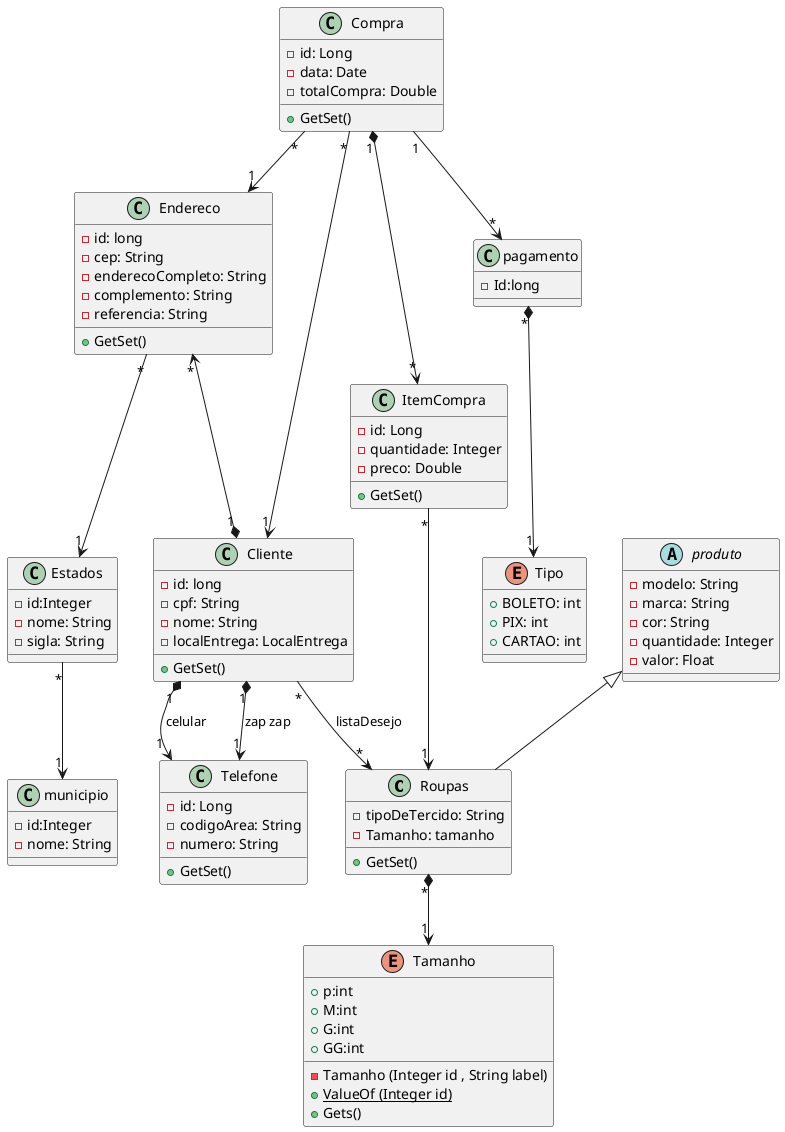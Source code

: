 @startuml UML

class Roupas{
    - tipoDeTercido: String
    - Tamanho: tamanho

    + GetSet()


}

class Cliente{
    -id: long
    - cpf: String
    - nome: String
    - localEntrega: LocalEntrega

    + GetSet()
}

class Endereco{
    - id: long
    - cep: String
    - enderecoCompleto: String
    - complemento: String
    - referencia: String

    + GetSet()
}
class ItemCompra {
    - id: Long
    - quantidade: Integer
    - preco: Double
    
    + GetSet()
}
class Compra {
    - id: Long
    - data: Date
    - totalCompra: Double
    
    + GetSet()
}
class Telefone {
    - id: Long
    - codigoArea: String
    - numero: String
    
    + GetSet()
}
class municipio{
    -id:Integer
    -nome: String

}
class Estados{
    -id:Integer
    -nome: String
    -sigla: String
}
enum Tamanho{
    + p:int
    + M:int
    + G:int
    + GG:int
 
    - Tamanho (Integer id , String label)
    + {static}ValueOf (Integer id)
    + Gets()

}
abstract produto{
    - modelo: String
    - marca: String
    - cor: String
    - quantidade: Integer
    - valor: Float
    
}
class pagamento{
    -Id:long

    
}

enum Tipo{
    + BOLETO: int
    + PIX: int
    + CARTAO: int
    
}



    
    produto <|-- Roupas

    Endereco "*" <--*"1" Cliente
    Cliente "*" --> "*" Roupas: listaDesejo

    Compra "1" *--> "*" ItemCompra
    Compra "*" --> "1" Cliente
    Compra "*"  --> "1" Endereco
    

    ItemCompra "*" --> "1" Roupas

    Cliente "1" *--> "1" Telefone: celular
    Cliente "1" *--> "1" Telefone: zap zap

    Compra "1"-->"*" pagamento




    Roupas "*" *--> "1" Tamanho
    pagamento "*" *--> "1" Tipo

    Endereco "*"--> "1" Estados

    Estados "*"--> "1" municipio
@enduml
